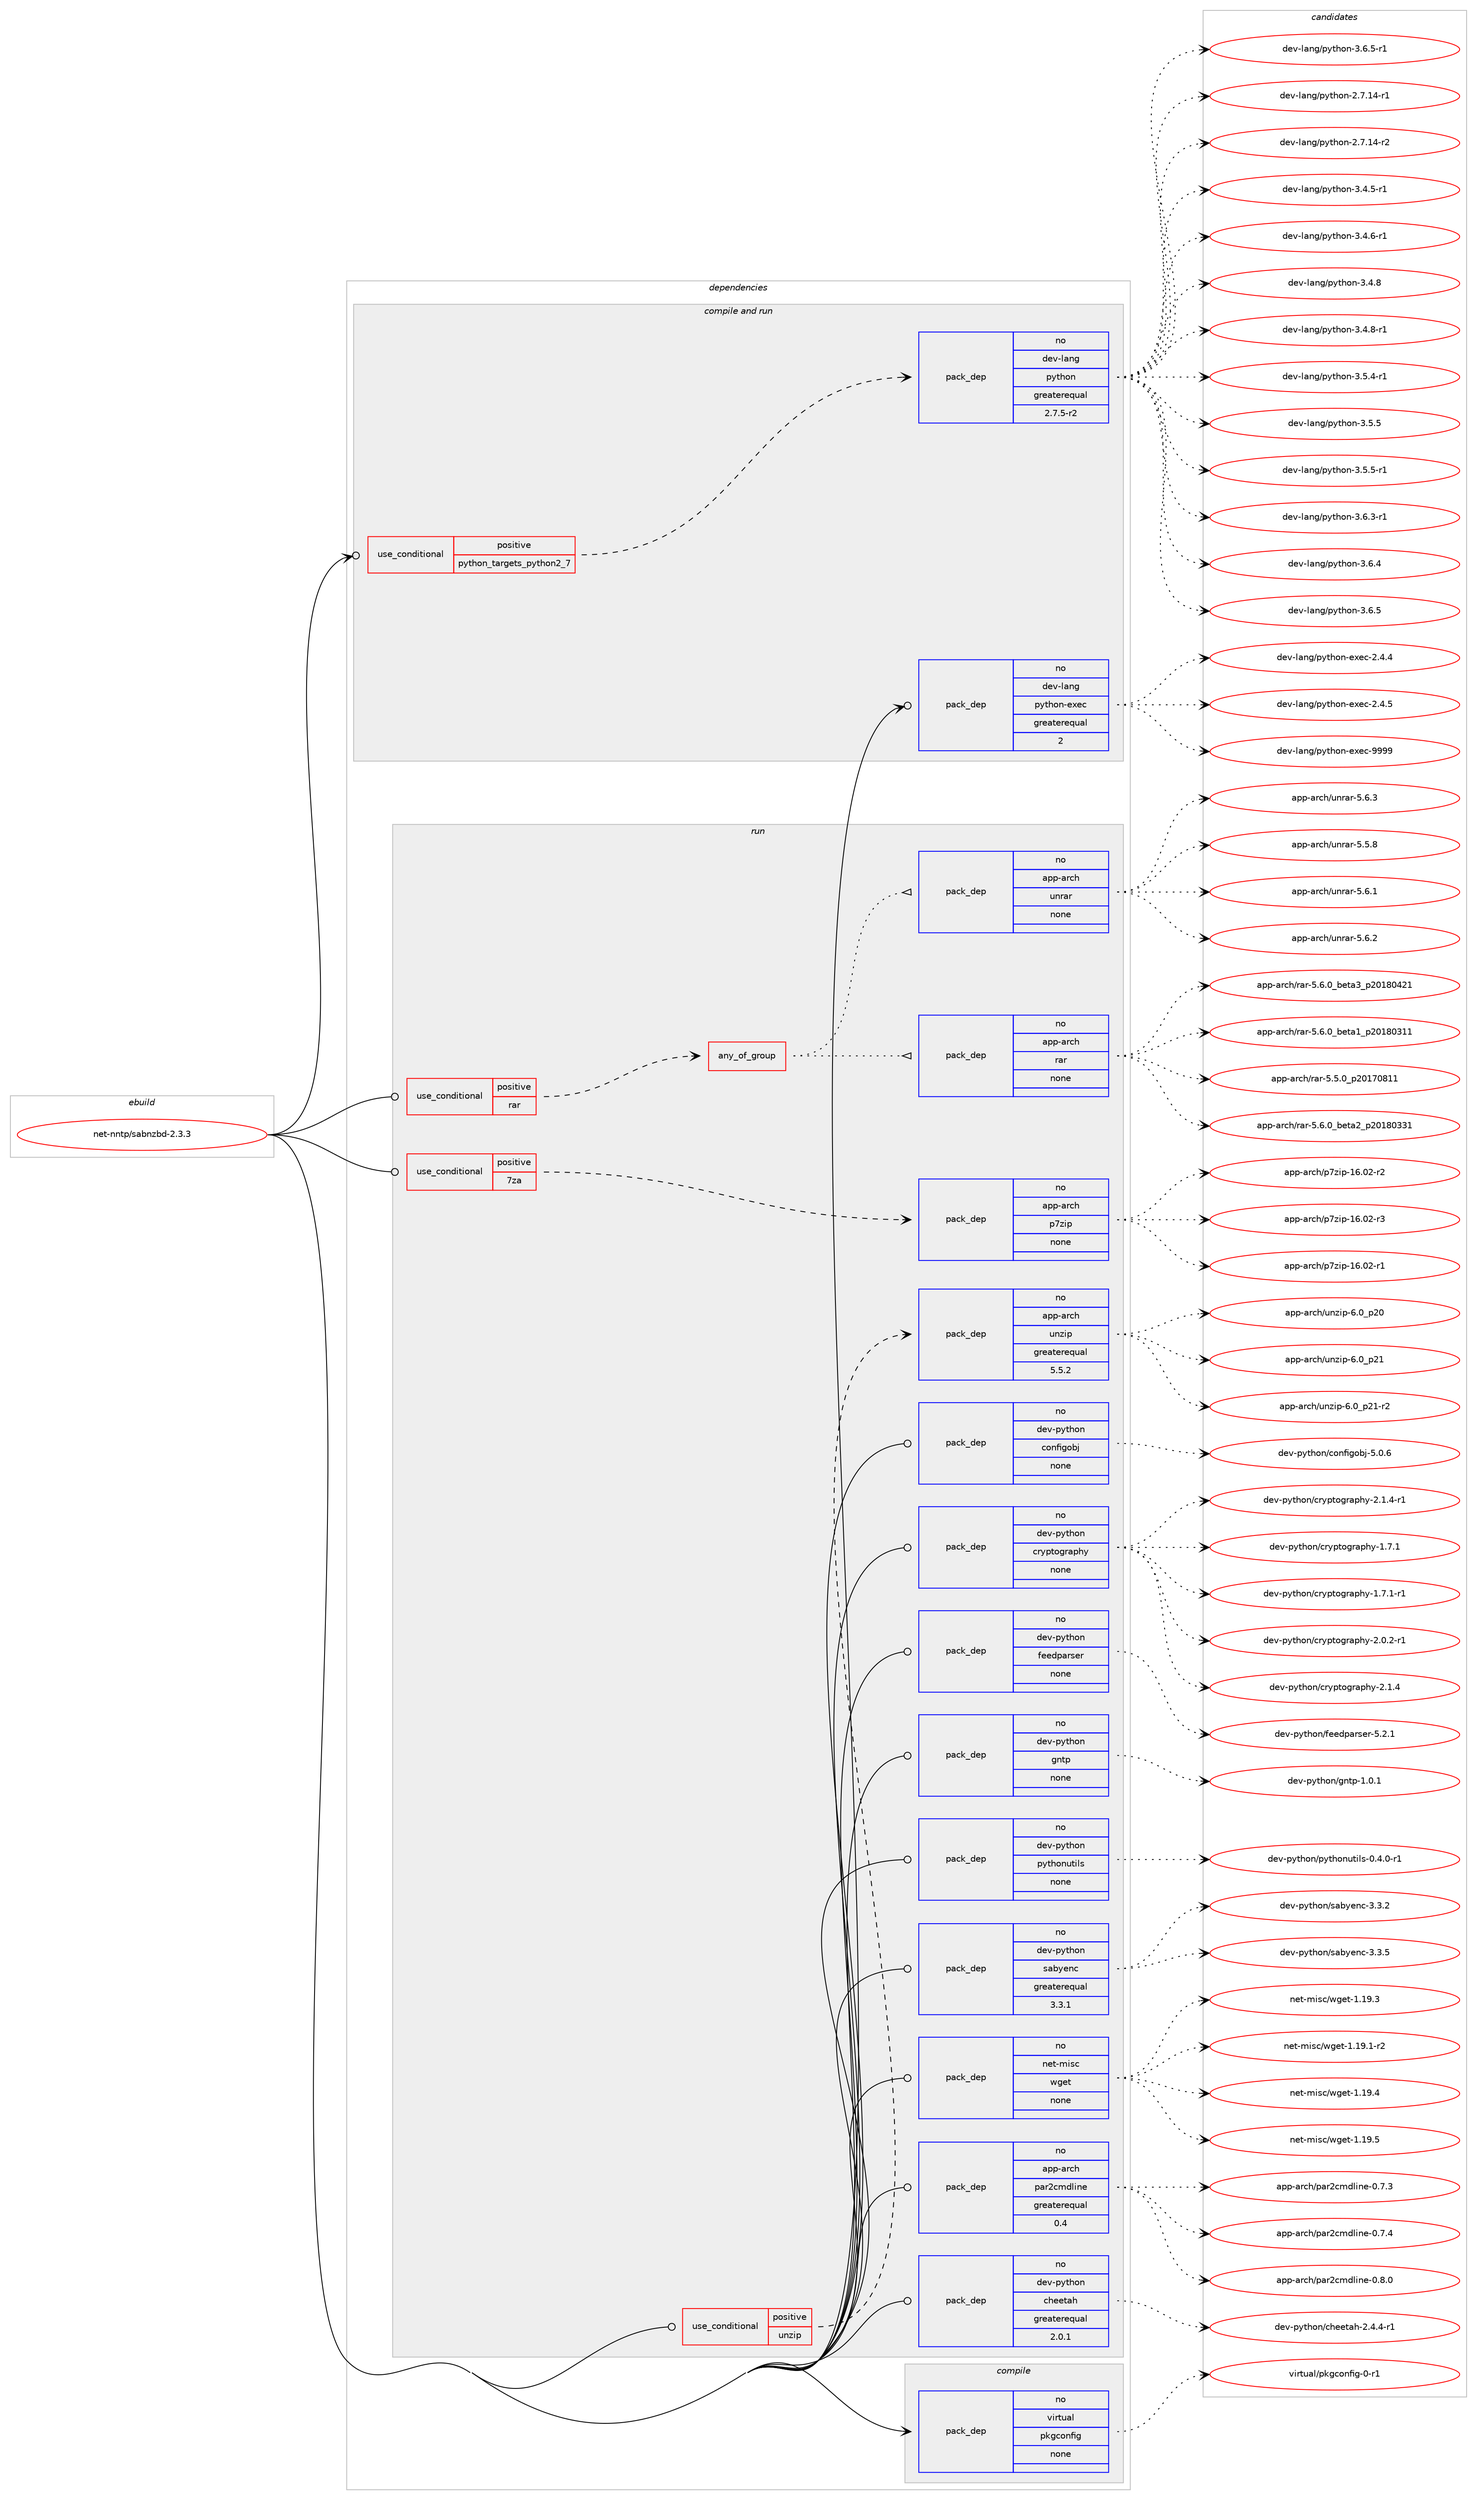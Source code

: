 digraph prolog {

# *************
# Graph options
# *************

newrank=true;
concentrate=true;
compound=true;
graph [rankdir=LR,fontname=Helvetica,fontsize=10,ranksep=1.5];#, ranksep=2.5, nodesep=0.2];
edge  [arrowhead=vee];
node  [fontname=Helvetica,fontsize=10];

# **********
# The ebuild
# **********

subgraph cluster_leftcol {
color=gray;
rank=same;
label=<<i>ebuild</i>>;
id [label="net-nntp/sabnzbd-2.3.3", color=red, width=4, href="../net-nntp/sabnzbd-2.3.3.svg"];
}

# ****************
# The dependencies
# ****************

subgraph cluster_midcol {
color=gray;
label=<<i>dependencies</i>>;
subgraph cluster_compile {
fillcolor="#eeeeee";
style=filled;
label=<<i>compile</i>>;
subgraph pack1035 {
dependency1339 [label=<<TABLE BORDER="0" CELLBORDER="1" CELLSPACING="0" CELLPADDING="4" WIDTH="220"><TR><TD ROWSPAN="6" CELLPADDING="30">pack_dep</TD></TR><TR><TD WIDTH="110">no</TD></TR><TR><TD>virtual</TD></TR><TR><TD>pkgconfig</TD></TR><TR><TD>none</TD></TR><TR><TD></TD></TR></TABLE>>, shape=none, color=blue];
}
id:e -> dependency1339:w [weight=20,style="solid",arrowhead="vee"];
}
subgraph cluster_compileandrun {
fillcolor="#eeeeee";
style=filled;
label=<<i>compile and run</i>>;
subgraph cond262 {
dependency1340 [label=<<TABLE BORDER="0" CELLBORDER="1" CELLSPACING="0" CELLPADDING="4"><TR><TD ROWSPAN="3" CELLPADDING="10">use_conditional</TD></TR><TR><TD>positive</TD></TR><TR><TD>python_targets_python2_7</TD></TR></TABLE>>, shape=none, color=red];
subgraph pack1036 {
dependency1341 [label=<<TABLE BORDER="0" CELLBORDER="1" CELLSPACING="0" CELLPADDING="4" WIDTH="220"><TR><TD ROWSPAN="6" CELLPADDING="30">pack_dep</TD></TR><TR><TD WIDTH="110">no</TD></TR><TR><TD>dev-lang</TD></TR><TR><TD>python</TD></TR><TR><TD>greaterequal</TD></TR><TR><TD>2.7.5-r2</TD></TR></TABLE>>, shape=none, color=blue];
}
dependency1340:e -> dependency1341:w [weight=20,style="dashed",arrowhead="vee"];
}
id:e -> dependency1340:w [weight=20,style="solid",arrowhead="odotvee"];
subgraph pack1037 {
dependency1342 [label=<<TABLE BORDER="0" CELLBORDER="1" CELLSPACING="0" CELLPADDING="4" WIDTH="220"><TR><TD ROWSPAN="6" CELLPADDING="30">pack_dep</TD></TR><TR><TD WIDTH="110">no</TD></TR><TR><TD>dev-lang</TD></TR><TR><TD>python-exec</TD></TR><TR><TD>greaterequal</TD></TR><TR><TD>2</TD></TR></TABLE>>, shape=none, color=blue];
}
id:e -> dependency1342:w [weight=20,style="solid",arrowhead="odotvee"];
}
subgraph cluster_run {
fillcolor="#eeeeee";
style=filled;
label=<<i>run</i>>;
subgraph cond263 {
dependency1343 [label=<<TABLE BORDER="0" CELLBORDER="1" CELLSPACING="0" CELLPADDING="4"><TR><TD ROWSPAN="3" CELLPADDING="10">use_conditional</TD></TR><TR><TD>positive</TD></TR><TR><TD>7za</TD></TR></TABLE>>, shape=none, color=red];
subgraph pack1038 {
dependency1344 [label=<<TABLE BORDER="0" CELLBORDER="1" CELLSPACING="0" CELLPADDING="4" WIDTH="220"><TR><TD ROWSPAN="6" CELLPADDING="30">pack_dep</TD></TR><TR><TD WIDTH="110">no</TD></TR><TR><TD>app-arch</TD></TR><TR><TD>p7zip</TD></TR><TR><TD>none</TD></TR><TR><TD></TD></TR></TABLE>>, shape=none, color=blue];
}
dependency1343:e -> dependency1344:w [weight=20,style="dashed",arrowhead="vee"];
}
id:e -> dependency1343:w [weight=20,style="solid",arrowhead="odot"];
subgraph cond264 {
dependency1345 [label=<<TABLE BORDER="0" CELLBORDER="1" CELLSPACING="0" CELLPADDING="4"><TR><TD ROWSPAN="3" CELLPADDING="10">use_conditional</TD></TR><TR><TD>positive</TD></TR><TR><TD>rar</TD></TR></TABLE>>, shape=none, color=red];
subgraph any43 {
dependency1346 [label=<<TABLE BORDER="0" CELLBORDER="1" CELLSPACING="0" CELLPADDING="4"><TR><TD CELLPADDING="10">any_of_group</TD></TR></TABLE>>, shape=none, color=red];subgraph pack1039 {
dependency1347 [label=<<TABLE BORDER="0" CELLBORDER="1" CELLSPACING="0" CELLPADDING="4" WIDTH="220"><TR><TD ROWSPAN="6" CELLPADDING="30">pack_dep</TD></TR><TR><TD WIDTH="110">no</TD></TR><TR><TD>app-arch</TD></TR><TR><TD>unrar</TD></TR><TR><TD>none</TD></TR><TR><TD></TD></TR></TABLE>>, shape=none, color=blue];
}
dependency1346:e -> dependency1347:w [weight=20,style="dotted",arrowhead="oinv"];
subgraph pack1040 {
dependency1348 [label=<<TABLE BORDER="0" CELLBORDER="1" CELLSPACING="0" CELLPADDING="4" WIDTH="220"><TR><TD ROWSPAN="6" CELLPADDING="30">pack_dep</TD></TR><TR><TD WIDTH="110">no</TD></TR><TR><TD>app-arch</TD></TR><TR><TD>rar</TD></TR><TR><TD>none</TD></TR><TR><TD></TD></TR></TABLE>>, shape=none, color=blue];
}
dependency1346:e -> dependency1348:w [weight=20,style="dotted",arrowhead="oinv"];
}
dependency1345:e -> dependency1346:w [weight=20,style="dashed",arrowhead="vee"];
}
id:e -> dependency1345:w [weight=20,style="solid",arrowhead="odot"];
subgraph cond265 {
dependency1349 [label=<<TABLE BORDER="0" CELLBORDER="1" CELLSPACING="0" CELLPADDING="4"><TR><TD ROWSPAN="3" CELLPADDING="10">use_conditional</TD></TR><TR><TD>positive</TD></TR><TR><TD>unzip</TD></TR></TABLE>>, shape=none, color=red];
subgraph pack1041 {
dependency1350 [label=<<TABLE BORDER="0" CELLBORDER="1" CELLSPACING="0" CELLPADDING="4" WIDTH="220"><TR><TD ROWSPAN="6" CELLPADDING="30">pack_dep</TD></TR><TR><TD WIDTH="110">no</TD></TR><TR><TD>app-arch</TD></TR><TR><TD>unzip</TD></TR><TR><TD>greaterequal</TD></TR><TR><TD>5.5.2</TD></TR></TABLE>>, shape=none, color=blue];
}
dependency1349:e -> dependency1350:w [weight=20,style="dashed",arrowhead="vee"];
}
id:e -> dependency1349:w [weight=20,style="solid",arrowhead="odot"];
subgraph pack1042 {
dependency1351 [label=<<TABLE BORDER="0" CELLBORDER="1" CELLSPACING="0" CELLPADDING="4" WIDTH="220"><TR><TD ROWSPAN="6" CELLPADDING="30">pack_dep</TD></TR><TR><TD WIDTH="110">no</TD></TR><TR><TD>app-arch</TD></TR><TR><TD>par2cmdline</TD></TR><TR><TD>greaterequal</TD></TR><TR><TD>0.4</TD></TR></TABLE>>, shape=none, color=blue];
}
id:e -> dependency1351:w [weight=20,style="solid",arrowhead="odot"];
subgraph pack1043 {
dependency1352 [label=<<TABLE BORDER="0" CELLBORDER="1" CELLSPACING="0" CELLPADDING="4" WIDTH="220"><TR><TD ROWSPAN="6" CELLPADDING="30">pack_dep</TD></TR><TR><TD WIDTH="110">no</TD></TR><TR><TD>dev-python</TD></TR><TR><TD>cheetah</TD></TR><TR><TD>greaterequal</TD></TR><TR><TD>2.0.1</TD></TR></TABLE>>, shape=none, color=blue];
}
id:e -> dependency1352:w [weight=20,style="solid",arrowhead="odot"];
subgraph pack1044 {
dependency1353 [label=<<TABLE BORDER="0" CELLBORDER="1" CELLSPACING="0" CELLPADDING="4" WIDTH="220"><TR><TD ROWSPAN="6" CELLPADDING="30">pack_dep</TD></TR><TR><TD WIDTH="110">no</TD></TR><TR><TD>dev-python</TD></TR><TR><TD>configobj</TD></TR><TR><TD>none</TD></TR><TR><TD></TD></TR></TABLE>>, shape=none, color=blue];
}
id:e -> dependency1353:w [weight=20,style="solid",arrowhead="odot"];
subgraph pack1045 {
dependency1354 [label=<<TABLE BORDER="0" CELLBORDER="1" CELLSPACING="0" CELLPADDING="4" WIDTH="220"><TR><TD ROWSPAN="6" CELLPADDING="30">pack_dep</TD></TR><TR><TD WIDTH="110">no</TD></TR><TR><TD>dev-python</TD></TR><TR><TD>cryptography</TD></TR><TR><TD>none</TD></TR><TR><TD></TD></TR></TABLE>>, shape=none, color=blue];
}
id:e -> dependency1354:w [weight=20,style="solid",arrowhead="odot"];
subgraph pack1046 {
dependency1355 [label=<<TABLE BORDER="0" CELLBORDER="1" CELLSPACING="0" CELLPADDING="4" WIDTH="220"><TR><TD ROWSPAN="6" CELLPADDING="30">pack_dep</TD></TR><TR><TD WIDTH="110">no</TD></TR><TR><TD>dev-python</TD></TR><TR><TD>feedparser</TD></TR><TR><TD>none</TD></TR><TR><TD></TD></TR></TABLE>>, shape=none, color=blue];
}
id:e -> dependency1355:w [weight=20,style="solid",arrowhead="odot"];
subgraph pack1047 {
dependency1356 [label=<<TABLE BORDER="0" CELLBORDER="1" CELLSPACING="0" CELLPADDING="4" WIDTH="220"><TR><TD ROWSPAN="6" CELLPADDING="30">pack_dep</TD></TR><TR><TD WIDTH="110">no</TD></TR><TR><TD>dev-python</TD></TR><TR><TD>gntp</TD></TR><TR><TD>none</TD></TR><TR><TD></TD></TR></TABLE>>, shape=none, color=blue];
}
id:e -> dependency1356:w [weight=20,style="solid",arrowhead="odot"];
subgraph pack1048 {
dependency1357 [label=<<TABLE BORDER="0" CELLBORDER="1" CELLSPACING="0" CELLPADDING="4" WIDTH="220"><TR><TD ROWSPAN="6" CELLPADDING="30">pack_dep</TD></TR><TR><TD WIDTH="110">no</TD></TR><TR><TD>dev-python</TD></TR><TR><TD>pythonutils</TD></TR><TR><TD>none</TD></TR><TR><TD></TD></TR></TABLE>>, shape=none, color=blue];
}
id:e -> dependency1357:w [weight=20,style="solid",arrowhead="odot"];
subgraph pack1049 {
dependency1358 [label=<<TABLE BORDER="0" CELLBORDER="1" CELLSPACING="0" CELLPADDING="4" WIDTH="220"><TR><TD ROWSPAN="6" CELLPADDING="30">pack_dep</TD></TR><TR><TD WIDTH="110">no</TD></TR><TR><TD>dev-python</TD></TR><TR><TD>sabyenc</TD></TR><TR><TD>greaterequal</TD></TR><TR><TD>3.3.1</TD></TR></TABLE>>, shape=none, color=blue];
}
id:e -> dependency1358:w [weight=20,style="solid",arrowhead="odot"];
subgraph pack1050 {
dependency1359 [label=<<TABLE BORDER="0" CELLBORDER="1" CELLSPACING="0" CELLPADDING="4" WIDTH="220"><TR><TD ROWSPAN="6" CELLPADDING="30">pack_dep</TD></TR><TR><TD WIDTH="110">no</TD></TR><TR><TD>net-misc</TD></TR><TR><TD>wget</TD></TR><TR><TD>none</TD></TR><TR><TD></TD></TR></TABLE>>, shape=none, color=blue];
}
id:e -> dependency1359:w [weight=20,style="solid",arrowhead="odot"];
}
}

# **************
# The candidates
# **************

subgraph cluster_choices {
rank=same;
color=gray;
label=<<i>candidates</i>>;

subgraph choice1035 {
color=black;
nodesep=1;
choice11810511411611797108471121071039911111010210510345484511449 [label="virtual/pkgconfig-0-r1", color=red, width=4,href="../virtual/pkgconfig-0-r1.svg"];
dependency1339:e -> choice11810511411611797108471121071039911111010210510345484511449:w [style=dotted,weight="100"];
}
subgraph choice1036 {
color=black;
nodesep=1;
choice100101118451089711010347112121116104111110455046554649524511449 [label="dev-lang/python-2.7.14-r1", color=red, width=4,href="../dev-lang/python-2.7.14-r1.svg"];
choice100101118451089711010347112121116104111110455046554649524511450 [label="dev-lang/python-2.7.14-r2", color=red, width=4,href="../dev-lang/python-2.7.14-r2.svg"];
choice1001011184510897110103471121211161041111104551465246534511449 [label="dev-lang/python-3.4.5-r1", color=red, width=4,href="../dev-lang/python-3.4.5-r1.svg"];
choice1001011184510897110103471121211161041111104551465246544511449 [label="dev-lang/python-3.4.6-r1", color=red, width=4,href="../dev-lang/python-3.4.6-r1.svg"];
choice100101118451089711010347112121116104111110455146524656 [label="dev-lang/python-3.4.8", color=red, width=4,href="../dev-lang/python-3.4.8.svg"];
choice1001011184510897110103471121211161041111104551465246564511449 [label="dev-lang/python-3.4.8-r1", color=red, width=4,href="../dev-lang/python-3.4.8-r1.svg"];
choice1001011184510897110103471121211161041111104551465346524511449 [label="dev-lang/python-3.5.4-r1", color=red, width=4,href="../dev-lang/python-3.5.4-r1.svg"];
choice100101118451089711010347112121116104111110455146534653 [label="dev-lang/python-3.5.5", color=red, width=4,href="../dev-lang/python-3.5.5.svg"];
choice1001011184510897110103471121211161041111104551465346534511449 [label="dev-lang/python-3.5.5-r1", color=red, width=4,href="../dev-lang/python-3.5.5-r1.svg"];
choice1001011184510897110103471121211161041111104551465446514511449 [label="dev-lang/python-3.6.3-r1", color=red, width=4,href="../dev-lang/python-3.6.3-r1.svg"];
choice100101118451089711010347112121116104111110455146544652 [label="dev-lang/python-3.6.4", color=red, width=4,href="../dev-lang/python-3.6.4.svg"];
choice100101118451089711010347112121116104111110455146544653 [label="dev-lang/python-3.6.5", color=red, width=4,href="../dev-lang/python-3.6.5.svg"];
choice1001011184510897110103471121211161041111104551465446534511449 [label="dev-lang/python-3.6.5-r1", color=red, width=4,href="../dev-lang/python-3.6.5-r1.svg"];
dependency1341:e -> choice100101118451089711010347112121116104111110455046554649524511449:w [style=dotted,weight="100"];
dependency1341:e -> choice100101118451089711010347112121116104111110455046554649524511450:w [style=dotted,weight="100"];
dependency1341:e -> choice1001011184510897110103471121211161041111104551465246534511449:w [style=dotted,weight="100"];
dependency1341:e -> choice1001011184510897110103471121211161041111104551465246544511449:w [style=dotted,weight="100"];
dependency1341:e -> choice100101118451089711010347112121116104111110455146524656:w [style=dotted,weight="100"];
dependency1341:e -> choice1001011184510897110103471121211161041111104551465246564511449:w [style=dotted,weight="100"];
dependency1341:e -> choice1001011184510897110103471121211161041111104551465346524511449:w [style=dotted,weight="100"];
dependency1341:e -> choice100101118451089711010347112121116104111110455146534653:w [style=dotted,weight="100"];
dependency1341:e -> choice1001011184510897110103471121211161041111104551465346534511449:w [style=dotted,weight="100"];
dependency1341:e -> choice1001011184510897110103471121211161041111104551465446514511449:w [style=dotted,weight="100"];
dependency1341:e -> choice100101118451089711010347112121116104111110455146544652:w [style=dotted,weight="100"];
dependency1341:e -> choice100101118451089711010347112121116104111110455146544653:w [style=dotted,weight="100"];
dependency1341:e -> choice1001011184510897110103471121211161041111104551465446534511449:w [style=dotted,weight="100"];
}
subgraph choice1037 {
color=black;
nodesep=1;
choice1001011184510897110103471121211161041111104510112010199455046524652 [label="dev-lang/python-exec-2.4.4", color=red, width=4,href="../dev-lang/python-exec-2.4.4.svg"];
choice1001011184510897110103471121211161041111104510112010199455046524653 [label="dev-lang/python-exec-2.4.5", color=red, width=4,href="../dev-lang/python-exec-2.4.5.svg"];
choice10010111845108971101034711212111610411111045101120101994557575757 [label="dev-lang/python-exec-9999", color=red, width=4,href="../dev-lang/python-exec-9999.svg"];
dependency1342:e -> choice1001011184510897110103471121211161041111104510112010199455046524652:w [style=dotted,weight="100"];
dependency1342:e -> choice1001011184510897110103471121211161041111104510112010199455046524653:w [style=dotted,weight="100"];
dependency1342:e -> choice10010111845108971101034711212111610411111045101120101994557575757:w [style=dotted,weight="100"];
}
subgraph choice1038 {
color=black;
nodesep=1;
choice9711211245971149910447112551221051124549544648504511449 [label="app-arch/p7zip-16.02-r1", color=red, width=4,href="../app-arch/p7zip-16.02-r1.svg"];
choice9711211245971149910447112551221051124549544648504511450 [label="app-arch/p7zip-16.02-r2", color=red, width=4,href="../app-arch/p7zip-16.02-r2.svg"];
choice9711211245971149910447112551221051124549544648504511451 [label="app-arch/p7zip-16.02-r3", color=red, width=4,href="../app-arch/p7zip-16.02-r3.svg"];
dependency1344:e -> choice9711211245971149910447112551221051124549544648504511449:w [style=dotted,weight="100"];
dependency1344:e -> choice9711211245971149910447112551221051124549544648504511450:w [style=dotted,weight="100"];
dependency1344:e -> choice9711211245971149910447112551221051124549544648504511451:w [style=dotted,weight="100"];
}
subgraph choice1039 {
color=black;
nodesep=1;
choice971121124597114991044711711011497114455346534656 [label="app-arch/unrar-5.5.8", color=red, width=4,href="../app-arch/unrar-5.5.8.svg"];
choice971121124597114991044711711011497114455346544649 [label="app-arch/unrar-5.6.1", color=red, width=4,href="../app-arch/unrar-5.6.1.svg"];
choice971121124597114991044711711011497114455346544650 [label="app-arch/unrar-5.6.2", color=red, width=4,href="../app-arch/unrar-5.6.2.svg"];
choice971121124597114991044711711011497114455346544651 [label="app-arch/unrar-5.6.3", color=red, width=4,href="../app-arch/unrar-5.6.3.svg"];
dependency1347:e -> choice971121124597114991044711711011497114455346534656:w [style=dotted,weight="100"];
dependency1347:e -> choice971121124597114991044711711011497114455346544649:w [style=dotted,weight="100"];
dependency1347:e -> choice971121124597114991044711711011497114455346544650:w [style=dotted,weight="100"];
dependency1347:e -> choice971121124597114991044711711011497114455346544651:w [style=dotted,weight="100"];
}
subgraph choice1040 {
color=black;
nodesep=1;
choice97112112459711499104471149711445534654464895981011169749951125048495648514949 [label="app-arch/rar-5.6.0_beta1_p20180311", color=red, width=4,href="../app-arch/rar-5.6.0_beta1_p20180311.svg"];
choice971121124597114991044711497114455346534648951125048495548564949 [label="app-arch/rar-5.5.0_p20170811", color=red, width=4,href="../app-arch/rar-5.5.0_p20170811.svg"];
choice97112112459711499104471149711445534654464895981011169750951125048495648515149 [label="app-arch/rar-5.6.0_beta2_p20180331", color=red, width=4,href="../app-arch/rar-5.6.0_beta2_p20180331.svg"];
choice97112112459711499104471149711445534654464895981011169751951125048495648525049 [label="app-arch/rar-5.6.0_beta3_p20180421", color=red, width=4,href="../app-arch/rar-5.6.0_beta3_p20180421.svg"];
dependency1348:e -> choice97112112459711499104471149711445534654464895981011169749951125048495648514949:w [style=dotted,weight="100"];
dependency1348:e -> choice971121124597114991044711497114455346534648951125048495548564949:w [style=dotted,weight="100"];
dependency1348:e -> choice97112112459711499104471149711445534654464895981011169750951125048495648515149:w [style=dotted,weight="100"];
dependency1348:e -> choice97112112459711499104471149711445534654464895981011169751951125048495648525049:w [style=dotted,weight="100"];
}
subgraph choice1041 {
color=black;
nodesep=1;
choice971121124597114991044711711012210511245544648951125048 [label="app-arch/unzip-6.0_p20", color=red, width=4,href="../app-arch/unzip-6.0_p20.svg"];
choice971121124597114991044711711012210511245544648951125049 [label="app-arch/unzip-6.0_p21", color=red, width=4,href="../app-arch/unzip-6.0_p21.svg"];
choice9711211245971149910447117110122105112455446489511250494511450 [label="app-arch/unzip-6.0_p21-r2", color=red, width=4,href="../app-arch/unzip-6.0_p21-r2.svg"];
dependency1350:e -> choice971121124597114991044711711012210511245544648951125048:w [style=dotted,weight="100"];
dependency1350:e -> choice971121124597114991044711711012210511245544648951125049:w [style=dotted,weight="100"];
dependency1350:e -> choice9711211245971149910447117110122105112455446489511250494511450:w [style=dotted,weight="100"];
}
subgraph choice1042 {
color=black;
nodesep=1;
choice9711211245971149910447112971145099109100108105110101454846554651 [label="app-arch/par2cmdline-0.7.3", color=red, width=4,href="../app-arch/par2cmdline-0.7.3.svg"];
choice9711211245971149910447112971145099109100108105110101454846554652 [label="app-arch/par2cmdline-0.7.4", color=red, width=4,href="../app-arch/par2cmdline-0.7.4.svg"];
choice9711211245971149910447112971145099109100108105110101454846564648 [label="app-arch/par2cmdline-0.8.0", color=red, width=4,href="../app-arch/par2cmdline-0.8.0.svg"];
dependency1351:e -> choice9711211245971149910447112971145099109100108105110101454846554651:w [style=dotted,weight="100"];
dependency1351:e -> choice9711211245971149910447112971145099109100108105110101454846554652:w [style=dotted,weight="100"];
dependency1351:e -> choice9711211245971149910447112971145099109100108105110101454846564648:w [style=dotted,weight="100"];
}
subgraph choice1043 {
color=black;
nodesep=1;
choice100101118451121211161041111104799104101101116971044550465246524511449 [label="dev-python/cheetah-2.4.4-r1", color=red, width=4,href="../dev-python/cheetah-2.4.4-r1.svg"];
dependency1352:e -> choice100101118451121211161041111104799104101101116971044550465246524511449:w [style=dotted,weight="100"];
}
subgraph choice1044 {
color=black;
nodesep=1;
choice10010111845112121116104111110479911111010210510311198106455346484654 [label="dev-python/configobj-5.0.6", color=red, width=4,href="../dev-python/configobj-5.0.6.svg"];
dependency1353:e -> choice10010111845112121116104111110479911111010210510311198106455346484654:w [style=dotted,weight="100"];
}
subgraph choice1045 {
color=black;
nodesep=1;
choice10010111845112121116104111110479911412111211611110311497112104121454946554649 [label="dev-python/cryptography-1.7.1", color=red, width=4,href="../dev-python/cryptography-1.7.1.svg"];
choice100101118451121211161041111104799114121112116111103114971121041214549465546494511449 [label="dev-python/cryptography-1.7.1-r1", color=red, width=4,href="../dev-python/cryptography-1.7.1-r1.svg"];
choice100101118451121211161041111104799114121112116111103114971121041214550464846504511449 [label="dev-python/cryptography-2.0.2-r1", color=red, width=4,href="../dev-python/cryptography-2.0.2-r1.svg"];
choice10010111845112121116104111110479911412111211611110311497112104121455046494652 [label="dev-python/cryptography-2.1.4", color=red, width=4,href="../dev-python/cryptography-2.1.4.svg"];
choice100101118451121211161041111104799114121112116111103114971121041214550464946524511449 [label="dev-python/cryptography-2.1.4-r1", color=red, width=4,href="../dev-python/cryptography-2.1.4-r1.svg"];
dependency1354:e -> choice10010111845112121116104111110479911412111211611110311497112104121454946554649:w [style=dotted,weight="100"];
dependency1354:e -> choice100101118451121211161041111104799114121112116111103114971121041214549465546494511449:w [style=dotted,weight="100"];
dependency1354:e -> choice100101118451121211161041111104799114121112116111103114971121041214550464846504511449:w [style=dotted,weight="100"];
dependency1354:e -> choice10010111845112121116104111110479911412111211611110311497112104121455046494652:w [style=dotted,weight="100"];
dependency1354:e -> choice100101118451121211161041111104799114121112116111103114971121041214550464946524511449:w [style=dotted,weight="100"];
}
subgraph choice1046 {
color=black;
nodesep=1;
choice100101118451121211161041111104710210110110011297114115101114455346504649 [label="dev-python/feedparser-5.2.1", color=red, width=4,href="../dev-python/feedparser-5.2.1.svg"];
dependency1355:e -> choice100101118451121211161041111104710210110110011297114115101114455346504649:w [style=dotted,weight="100"];
}
subgraph choice1047 {
color=black;
nodesep=1;
choice1001011184511212111610411111047103110116112454946484649 [label="dev-python/gntp-1.0.1", color=red, width=4,href="../dev-python/gntp-1.0.1.svg"];
dependency1356:e -> choice1001011184511212111610411111047103110116112454946484649:w [style=dotted,weight="100"];
}
subgraph choice1048 {
color=black;
nodesep=1;
choice10010111845112121116104111110471121211161041111101171161051081154548465246484511449 [label="dev-python/pythonutils-0.4.0-r1", color=red, width=4,href="../dev-python/pythonutils-0.4.0-r1.svg"];
dependency1357:e -> choice10010111845112121116104111110471121211161041111101171161051081154548465246484511449:w [style=dotted,weight="100"];
}
subgraph choice1049 {
color=black;
nodesep=1;
choice1001011184511212111610411111047115979812110111099455146514650 [label="dev-python/sabyenc-3.3.2", color=red, width=4,href="../dev-python/sabyenc-3.3.2.svg"];
choice1001011184511212111610411111047115979812110111099455146514653 [label="dev-python/sabyenc-3.3.5", color=red, width=4,href="../dev-python/sabyenc-3.3.5.svg"];
dependency1358:e -> choice1001011184511212111610411111047115979812110111099455146514650:w [style=dotted,weight="100"];
dependency1358:e -> choice1001011184511212111610411111047115979812110111099455146514653:w [style=dotted,weight="100"];
}
subgraph choice1050 {
color=black;
nodesep=1;
choice11010111645109105115994711910310111645494649574651 [label="net-misc/wget-1.19.3", color=red, width=4,href="../net-misc/wget-1.19.3.svg"];
choice110101116451091051159947119103101116454946495746494511450 [label="net-misc/wget-1.19.1-r2", color=red, width=4,href="../net-misc/wget-1.19.1-r2.svg"];
choice11010111645109105115994711910310111645494649574652 [label="net-misc/wget-1.19.4", color=red, width=4,href="../net-misc/wget-1.19.4.svg"];
choice11010111645109105115994711910310111645494649574653 [label="net-misc/wget-1.19.5", color=red, width=4,href="../net-misc/wget-1.19.5.svg"];
dependency1359:e -> choice11010111645109105115994711910310111645494649574651:w [style=dotted,weight="100"];
dependency1359:e -> choice110101116451091051159947119103101116454946495746494511450:w [style=dotted,weight="100"];
dependency1359:e -> choice11010111645109105115994711910310111645494649574652:w [style=dotted,weight="100"];
dependency1359:e -> choice11010111645109105115994711910310111645494649574653:w [style=dotted,weight="100"];
}
}

}
